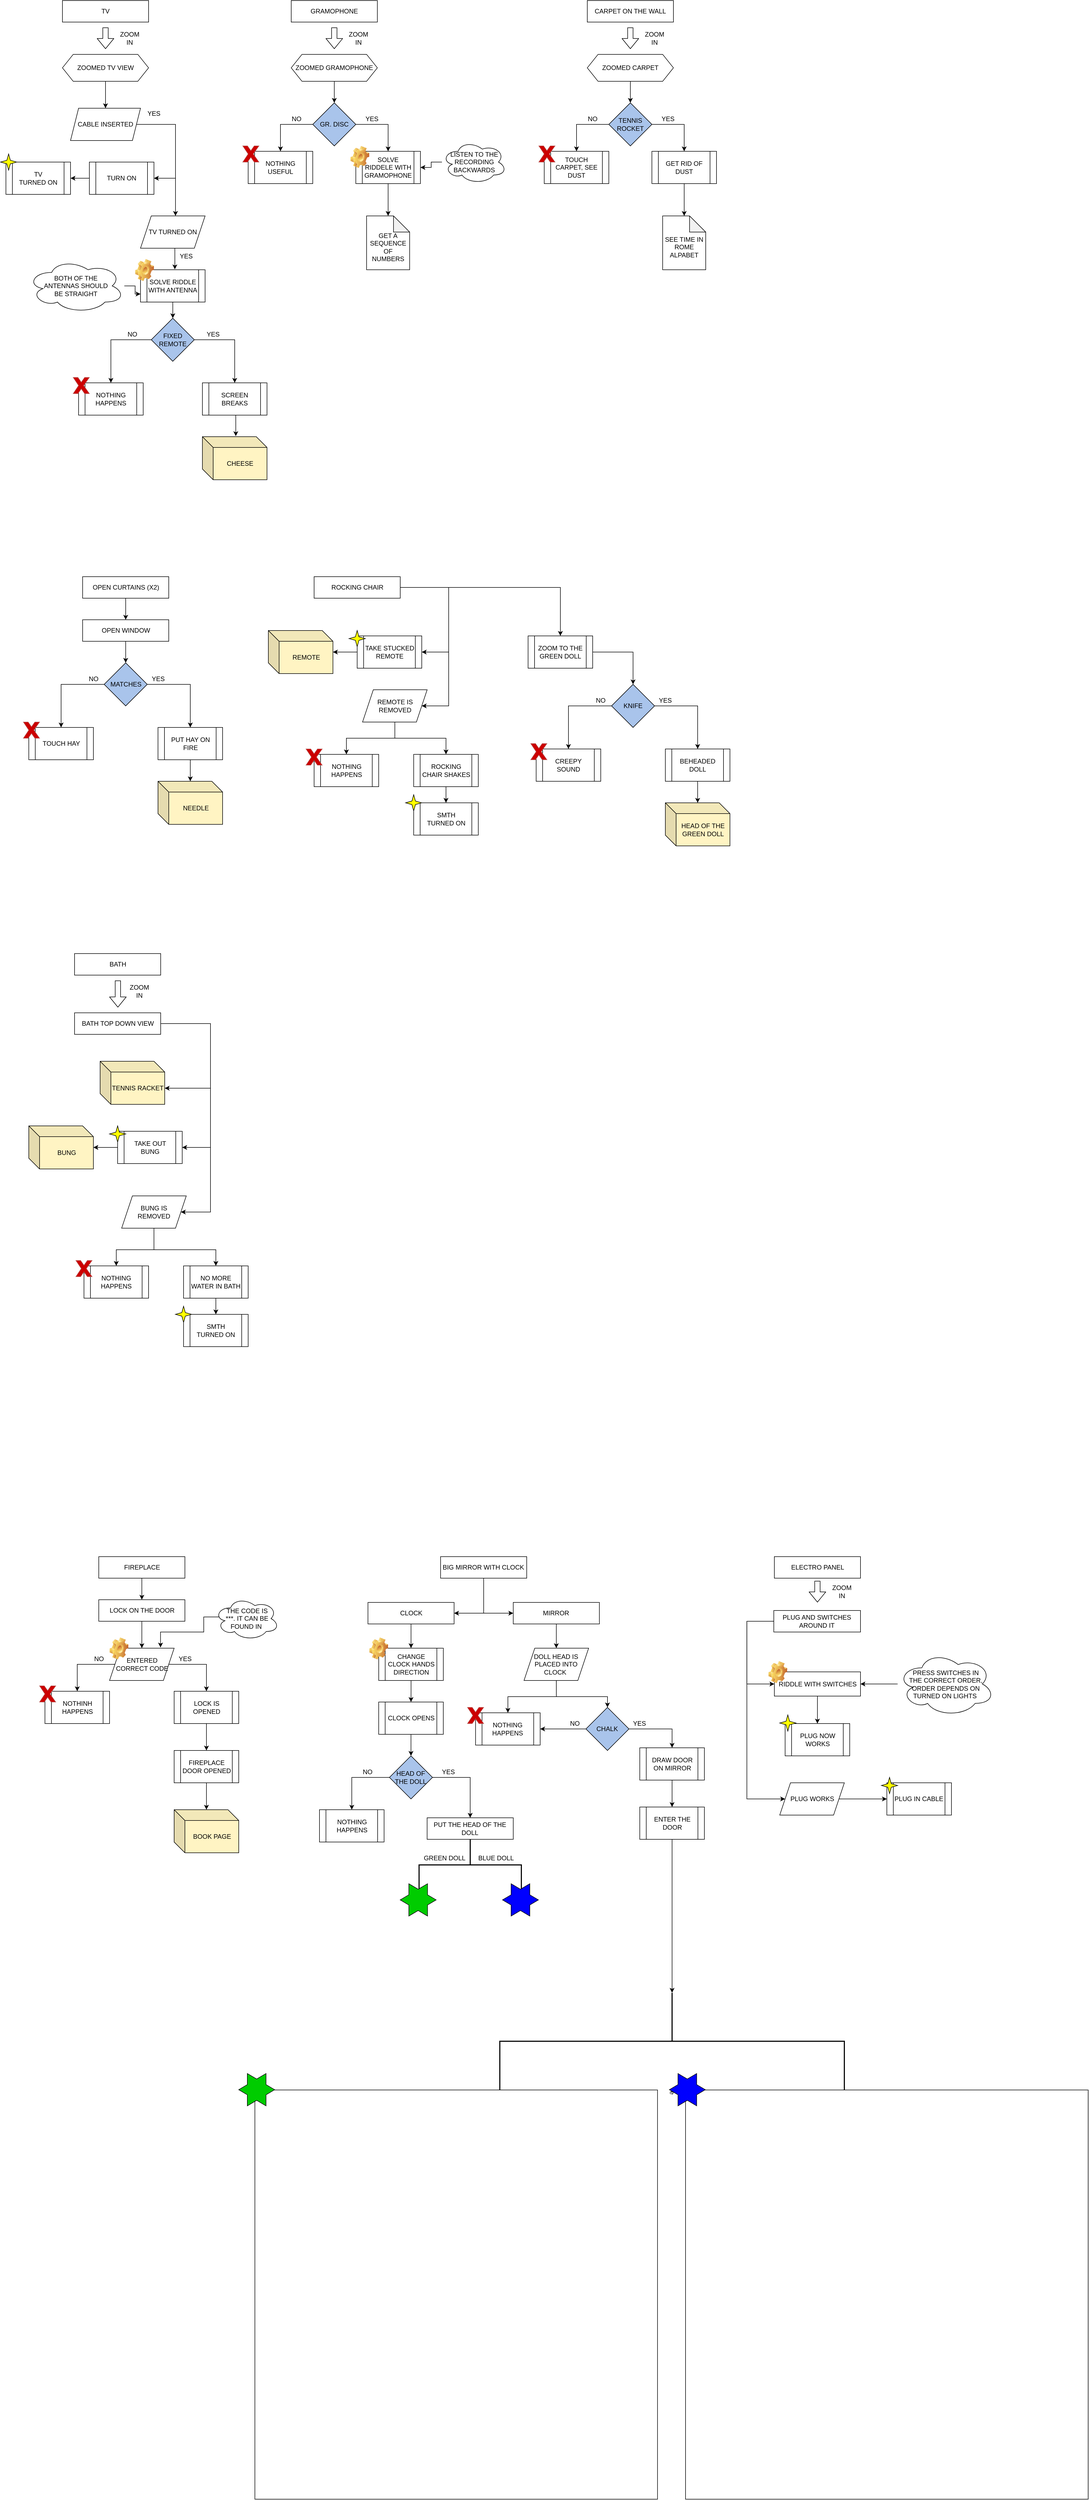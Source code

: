 <mxfile version="13.8.1" type="github">
  <diagram id="aYMY1mHZ9k2ShKbmNArZ" name="Page-1">
    <mxGraphModel dx="981" dy="486" grid="1" gridSize="10" guides="1" tooltips="1" connect="1" arrows="1" fold="1" page="1" pageScale="1" pageWidth="3000" pageHeight="5000" math="0" shadow="0">
      <root>
        <mxCell id="0" />
        <mxCell id="1" parent="0" />
        <mxCell id="fKyOHGvQqj9ZQ_Wkrvua-2" style="edgeStyle=orthogonalEdgeStyle;rounded=0;orthogonalLoop=1;jettySize=auto;html=1;" parent="1" source="fKyOHGvQqj9ZQ_Wkrvua-1" target="fKyOHGvQqj9ZQ_Wkrvua-3" edge="1">
          <mxGeometry relative="1" as="geometry">
            <mxPoint x="312.5" y="1270" as="targetPoint" />
          </mxGeometry>
        </mxCell>
        <mxCell id="fKyOHGvQqj9ZQ_Wkrvua-1" value="OPEN CURTAINS (X2)" style="rounded=0;whiteSpace=wrap;html=1;" parent="1" vertex="1">
          <mxGeometry x="192.5" y="1150" width="160" height="40" as="geometry" />
        </mxCell>
        <mxCell id="fKyOHGvQqj9ZQ_Wkrvua-5" style="edgeStyle=orthogonalEdgeStyle;rounded=0;orthogonalLoop=1;jettySize=auto;html=1;" parent="1" source="fKyOHGvQqj9ZQ_Wkrvua-3" target="fKyOHGvQqj9ZQ_Wkrvua-7" edge="1">
          <mxGeometry relative="1" as="geometry">
            <mxPoint x="312.5" y="1390" as="targetPoint" />
          </mxGeometry>
        </mxCell>
        <mxCell id="fKyOHGvQqj9ZQ_Wkrvua-3" value="OPEN WINDOW" style="rounded=0;whiteSpace=wrap;html=1;" parent="1" vertex="1">
          <mxGeometry x="192.5" y="1230" width="160" height="40" as="geometry" />
        </mxCell>
        <mxCell id="fKyOHGvQqj9ZQ_Wkrvua-8" style="edgeStyle=orthogonalEdgeStyle;rounded=0;orthogonalLoop=1;jettySize=auto;html=1;" parent="1" source="fKyOHGvQqj9ZQ_Wkrvua-7" edge="1">
          <mxGeometry relative="1" as="geometry">
            <mxPoint x="392.5" y="1430" as="targetPoint" />
            <Array as="points">
              <mxPoint x="392.5" y="1350" />
            </Array>
          </mxGeometry>
        </mxCell>
        <mxCell id="fKyOHGvQqj9ZQ_Wkrvua-11" style="edgeStyle=orthogonalEdgeStyle;rounded=0;orthogonalLoop=1;jettySize=auto;html=1;exitX=0;exitY=0.5;exitDx=0;exitDy=0;entryX=0.5;entryY=0;entryDx=0;entryDy=0;" parent="1" source="fKyOHGvQqj9ZQ_Wkrvua-7" target="V-sbIk7G-f1cfFd6dR_4-8" edge="1">
          <mxGeometry relative="1" as="geometry">
            <mxPoint x="149.54" y="1426.88" as="targetPoint" />
            <Array as="points">
              <mxPoint x="152.5" y="1350" />
            </Array>
          </mxGeometry>
        </mxCell>
        <mxCell id="fKyOHGvQqj9ZQ_Wkrvua-7" value="MATCHES" style="rhombus;whiteSpace=wrap;html=1;fillColor=#A9C4EB;" parent="1" vertex="1">
          <mxGeometry x="232.5" y="1310" width="80" height="80" as="geometry" />
        </mxCell>
        <mxCell id="fKyOHGvQqj9ZQ_Wkrvua-14" style="edgeStyle=orthogonalEdgeStyle;rounded=0;orthogonalLoop=1;jettySize=auto;html=1;" parent="1" source="fKyOHGvQqj9ZQ_Wkrvua-9" edge="1">
          <mxGeometry relative="1" as="geometry">
            <mxPoint x="392.5" y="1530" as="targetPoint" />
            <Array as="points">
              <mxPoint x="392.5" y="1520" />
              <mxPoint x="392.5" y="1520" />
            </Array>
          </mxGeometry>
        </mxCell>
        <mxCell id="fKyOHGvQqj9ZQ_Wkrvua-9" value="PUT HAY ON FIRE" style="shape=process;whiteSpace=wrap;html=1;backgroundOutline=1;" parent="1" vertex="1">
          <mxGeometry x="332.5" y="1430" width="120" height="60" as="geometry" />
        </mxCell>
        <mxCell id="fKyOHGvQqj9ZQ_Wkrvua-10" value="YES" style="text;html=1;strokeColor=none;fillColor=none;align=center;verticalAlign=middle;whiteSpace=wrap;rounded=0;" parent="1" vertex="1">
          <mxGeometry x="312.5" y="1330" width="40" height="20" as="geometry" />
        </mxCell>
        <mxCell id="fKyOHGvQqj9ZQ_Wkrvua-12" value="NO" style="text;html=1;strokeColor=none;fillColor=none;align=center;verticalAlign=middle;whiteSpace=wrap;rounded=0;" parent="1" vertex="1">
          <mxGeometry x="192.5" y="1330" width="40" height="20" as="geometry" />
        </mxCell>
        <mxCell id="fKyOHGvQqj9ZQ_Wkrvua-15" value="NEEDLE" style="shape=cube;whiteSpace=wrap;html=1;boundedLbl=1;backgroundOutline=1;darkOpacity=0.05;darkOpacity2=0.1;fillColor=#FFF4C3;" parent="1" vertex="1">
          <mxGeometry x="332.5" y="1530" width="120" height="80" as="geometry" />
        </mxCell>
        <mxCell id="fKyOHGvQqj9ZQ_Wkrvua-16" value="TV" style="rounded=0;whiteSpace=wrap;html=1;" parent="1" vertex="1">
          <mxGeometry x="155" y="80" width="160" height="40" as="geometry" />
        </mxCell>
        <mxCell id="V-sbIk7G-f1cfFd6dR_4-1" value="" style="shape=flexArrow;endArrow=classic;html=1;" parent="1" edge="1">
          <mxGeometry width="50" height="50" relative="1" as="geometry">
            <mxPoint x="235" y="130" as="sourcePoint" />
            <mxPoint x="235" y="170" as="targetPoint" />
          </mxGeometry>
        </mxCell>
        <mxCell id="V-sbIk7G-f1cfFd6dR_4-2" value="ZOOM IN" style="text;html=1;strokeColor=none;fillColor=none;align=center;verticalAlign=middle;whiteSpace=wrap;rounded=0;" parent="1" vertex="1">
          <mxGeometry x="260" y="140" width="40" height="20" as="geometry" />
        </mxCell>
        <mxCell id="V-sbIk7G-f1cfFd6dR_4-5" style="edgeStyle=orthogonalEdgeStyle;rounded=0;orthogonalLoop=1;jettySize=auto;html=1;exitX=0.5;exitY=1;exitDx=0;exitDy=0;" parent="1" edge="1">
          <mxGeometry relative="1" as="geometry">
            <mxPoint x="235" y="220" as="sourcePoint" />
            <mxPoint x="235" y="220" as="targetPoint" />
          </mxGeometry>
        </mxCell>
        <mxCell id="V-sbIk7G-f1cfFd6dR_4-9" style="edgeStyle=orthogonalEdgeStyle;rounded=0;orthogonalLoop=1;jettySize=auto;html=1;exitX=0.5;exitY=1;exitDx=0;exitDy=0;entryX=0.5;entryY=0;entryDx=0;entryDy=0;" parent="1" source="V-sbIk7G-f1cfFd6dR_4-6" target="V-sbIk7G-f1cfFd6dR_4-11" edge="1">
          <mxGeometry relative="1" as="geometry">
            <mxPoint x="235" y="390" as="targetPoint" />
            <Array as="points" />
          </mxGeometry>
        </mxCell>
        <mxCell id="V-sbIk7G-f1cfFd6dR_4-6" value="ZOOMED TV VIEW" style="shape=hexagon;perimeter=hexagonPerimeter2;whiteSpace=wrap;html=1;fixedSize=1;" parent="1" vertex="1">
          <mxGeometry x="155" y="180" width="160" height="50" as="geometry" />
        </mxCell>
        <mxCell id="V-sbIk7G-f1cfFd6dR_4-8" value="&lt;span&gt;TOUCH HAY&lt;/span&gt;" style="shape=process;whiteSpace=wrap;html=1;backgroundOutline=1;" parent="1" vertex="1">
          <mxGeometry x="92.5" y="1430" width="120" height="60" as="geometry" />
        </mxCell>
        <mxCell id="V-sbIk7G-f1cfFd6dR_4-14" style="edgeStyle=orthogonalEdgeStyle;rounded=0;orthogonalLoop=1;jettySize=auto;html=1;exitX=1;exitY=0.5;exitDx=0;exitDy=0;entryX=1;entryY=0.5;entryDx=0;entryDy=0;" parent="1" source="V-sbIk7G-f1cfFd6dR_4-11" target="V-sbIk7G-f1cfFd6dR_4-15" edge="1">
          <mxGeometry relative="1" as="geometry">
            <mxPoint x="365" y="380.0" as="targetPoint" />
            <Array as="points">
              <mxPoint x="365" y="310" />
              <mxPoint x="365" y="410" />
            </Array>
          </mxGeometry>
        </mxCell>
        <mxCell id="V-sbIk7G-f1cfFd6dR_4-19" style="edgeStyle=orthogonalEdgeStyle;rounded=0;orthogonalLoop=1;jettySize=auto;html=1;" parent="1" source="V-sbIk7G-f1cfFd6dR_4-11" edge="1">
          <mxGeometry relative="1" as="geometry">
            <mxPoint x="365" y="480" as="targetPoint" />
            <Array as="points">
              <mxPoint x="365" y="310" />
            </Array>
          </mxGeometry>
        </mxCell>
        <mxCell id="V-sbIk7G-f1cfFd6dR_4-11" value="CABLE INSERTED" style="shape=parallelogram;perimeter=parallelogramPerimeter;whiteSpace=wrap;html=1;fixedSize=1;size=15;" parent="1" vertex="1">
          <mxGeometry x="170" y="280" width="130" height="60" as="geometry" />
        </mxCell>
        <mxCell id="V-sbIk7G-f1cfFd6dR_4-16" style="edgeStyle=orthogonalEdgeStyle;rounded=0;orthogonalLoop=1;jettySize=auto;html=1;entryX=1;entryY=0.5;entryDx=0;entryDy=0;" parent="1" source="V-sbIk7G-f1cfFd6dR_4-15" edge="1" target="_YruUomcuVvGeMSo5EBF-178">
          <mxGeometry relative="1" as="geometry">
            <mxPoint x="165" y="410" as="targetPoint" />
          </mxGeometry>
        </mxCell>
        <mxCell id="V-sbIk7G-f1cfFd6dR_4-15" value="TURN ON" style="shape=process;whiteSpace=wrap;html=1;backgroundOutline=1;" parent="1" vertex="1">
          <mxGeometry x="205" y="380" width="120" height="60" as="geometry" />
        </mxCell>
        <mxCell id="V-sbIk7G-f1cfFd6dR_4-25" style="edgeStyle=orthogonalEdgeStyle;rounded=0;orthogonalLoop=1;jettySize=auto;html=1;exitX=0.5;exitY=1;exitDx=0;exitDy=0;entryX=0.532;entryY=-0.012;entryDx=0;entryDy=0;entryPerimeter=0;" parent="1" source="V-sbIk7G-f1cfFd6dR_4-18" target="V-sbIk7G-f1cfFd6dR_4-22" edge="1">
          <mxGeometry relative="1" as="geometry" />
        </mxCell>
        <mxCell id="V-sbIk7G-f1cfFd6dR_4-18" value="TV TURNED ON" style="shape=parallelogram;perimeter=parallelogramPerimeter;whiteSpace=wrap;html=1;fixedSize=1;" parent="1" vertex="1">
          <mxGeometry x="300" y="480" width="120" height="60" as="geometry" />
        </mxCell>
        <mxCell id="V-sbIk7G-f1cfFd6dR_4-20" value="YES" style="text;html=1;strokeColor=none;fillColor=none;align=center;verticalAlign=middle;whiteSpace=wrap;rounded=0;" parent="1" vertex="1">
          <mxGeometry x="305" y="280" width="40" height="20" as="geometry" />
        </mxCell>
        <mxCell id="V-sbIk7G-f1cfFd6dR_4-35" style="edgeStyle=orthogonalEdgeStyle;rounded=0;orthogonalLoop=1;jettySize=auto;html=1;exitX=0.5;exitY=1;exitDx=0;exitDy=0;" parent="1" source="V-sbIk7G-f1cfFd6dR_4-22" target="V-sbIk7G-f1cfFd6dR_4-34" edge="1">
          <mxGeometry relative="1" as="geometry" />
        </mxCell>
        <mxCell id="V-sbIk7G-f1cfFd6dR_4-22" value="SOLVE RIDDLE WITH ANTENNA" style="shape=process;whiteSpace=wrap;html=1;backgroundOutline=1;" parent="1" vertex="1">
          <mxGeometry x="300" y="580" width="120" height="60" as="geometry" />
        </mxCell>
        <mxCell id="V-sbIk7G-f1cfFd6dR_4-26" value="YES" style="text;html=1;strokeColor=none;fillColor=none;align=center;verticalAlign=middle;whiteSpace=wrap;rounded=0;" parent="1" vertex="1">
          <mxGeometry x="365" y="545" width="40" height="20" as="geometry" />
        </mxCell>
        <mxCell id="V-sbIk7G-f1cfFd6dR_4-31" style="edgeStyle=orthogonalEdgeStyle;rounded=0;orthogonalLoop=1;jettySize=auto;html=1;entryX=0;entryY=0.75;entryDx=0;entryDy=0;" parent="1" source="V-sbIk7G-f1cfFd6dR_4-28" target="V-sbIk7G-f1cfFd6dR_4-22" edge="1">
          <mxGeometry relative="1" as="geometry" />
        </mxCell>
        <mxCell id="V-sbIk7G-f1cfFd6dR_4-28" value="BOTH OF THE &lt;br&gt;ANTENNAS&amp;nbsp;SHOULD &lt;br&gt;BE STRAIGHT" style="ellipse;shape=cloud;whiteSpace=wrap;html=1;" parent="1" vertex="1">
          <mxGeometry x="90" y="560" width="180" height="100" as="geometry" />
        </mxCell>
        <mxCell id="V-sbIk7G-f1cfFd6dR_4-33" value="CHEESE" style="shape=cube;whiteSpace=wrap;html=1;boundedLbl=1;backgroundOutline=1;darkOpacity=0.05;darkOpacity2=0.1;labelBackgroundColor=none;fillColor=#FFF4C3;" parent="1" vertex="1">
          <mxGeometry x="415" y="890" width="120" height="80" as="geometry" />
        </mxCell>
        <mxCell id="V-sbIk7G-f1cfFd6dR_4-39" style="edgeStyle=orthogonalEdgeStyle;rounded=0;orthogonalLoop=1;jettySize=auto;html=1;exitX=1;exitY=0.5;exitDx=0;exitDy=0;entryX=0.5;entryY=0;entryDx=0;entryDy=0;" parent="1" source="V-sbIk7G-f1cfFd6dR_4-34" target="V-sbIk7G-f1cfFd6dR_4-38" edge="1">
          <mxGeometry relative="1" as="geometry" />
        </mxCell>
        <mxCell id="V-sbIk7G-f1cfFd6dR_4-41" style="edgeStyle=orthogonalEdgeStyle;rounded=0;orthogonalLoop=1;jettySize=auto;html=1;" parent="1" source="V-sbIk7G-f1cfFd6dR_4-34" target="V-sbIk7G-f1cfFd6dR_4-37" edge="1">
          <mxGeometry relative="1" as="geometry" />
        </mxCell>
        <mxCell id="V-sbIk7G-f1cfFd6dR_4-34" value="FIXED REMOTE" style="rhombus;whiteSpace=wrap;html=1;fillColor=#A9C4EB;" parent="1" vertex="1">
          <mxGeometry x="320" y="670" width="80" height="80" as="geometry" />
        </mxCell>
        <mxCell id="V-sbIk7G-f1cfFd6dR_4-37" value="NOTHING HAPPENS" style="shape=process;whiteSpace=wrap;html=1;backgroundOutline=1;" parent="1" vertex="1">
          <mxGeometry x="185" y="790" width="120" height="60" as="geometry" />
        </mxCell>
        <mxCell id="V-sbIk7G-f1cfFd6dR_4-40" style="edgeStyle=orthogonalEdgeStyle;rounded=0;orthogonalLoop=1;jettySize=auto;html=1;exitX=0.5;exitY=1;exitDx=0;exitDy=0;entryX=0.517;entryY=-0.012;entryDx=0;entryDy=0;entryPerimeter=0;" parent="1" source="V-sbIk7G-f1cfFd6dR_4-38" target="V-sbIk7G-f1cfFd6dR_4-33" edge="1">
          <mxGeometry relative="1" as="geometry" />
        </mxCell>
        <mxCell id="V-sbIk7G-f1cfFd6dR_4-38" value="SCREEN BREAKS" style="shape=process;whiteSpace=wrap;html=1;backgroundOutline=1;" parent="1" vertex="1">
          <mxGeometry x="415" y="790" width="120" height="60" as="geometry" />
        </mxCell>
        <mxCell id="V-sbIk7G-f1cfFd6dR_4-42" value="NO" style="text;html=1;strokeColor=none;fillColor=none;align=center;verticalAlign=middle;whiteSpace=wrap;rounded=0;" parent="1" vertex="1">
          <mxGeometry x="265" y="690" width="40" height="20" as="geometry" />
        </mxCell>
        <mxCell id="V-sbIk7G-f1cfFd6dR_4-43" value="YES" style="text;html=1;strokeColor=none;fillColor=none;align=center;verticalAlign=middle;whiteSpace=wrap;rounded=0;" parent="1" vertex="1">
          <mxGeometry x="415" y="690" width="40" height="20" as="geometry" />
        </mxCell>
        <mxCell id="V-sbIk7G-f1cfFd6dR_4-44" value="&lt;div style=&quot;text-align: left&quot;&gt;&lt;span&gt;GRAMOPHONE&lt;/span&gt;&lt;/div&gt;" style="rounded=0;whiteSpace=wrap;html=1;" parent="1" vertex="1">
          <mxGeometry x="580" y="80" width="160" height="40" as="geometry" />
        </mxCell>
        <mxCell id="V-sbIk7G-f1cfFd6dR_4-47" value="" style="shape=flexArrow;endArrow=classic;html=1;" parent="1" edge="1">
          <mxGeometry width="50" height="50" relative="1" as="geometry">
            <mxPoint x="660" y="130" as="sourcePoint" />
            <mxPoint x="660" y="170" as="targetPoint" />
          </mxGeometry>
        </mxCell>
        <mxCell id="V-sbIk7G-f1cfFd6dR_4-48" value="ZOOM IN" style="text;html=1;strokeColor=none;fillColor=none;align=center;verticalAlign=middle;whiteSpace=wrap;rounded=0;" parent="1" vertex="1">
          <mxGeometry x="685" y="140" width="40" height="20" as="geometry" />
        </mxCell>
        <mxCell id="V-sbIk7G-f1cfFd6dR_4-49" style="edgeStyle=orthogonalEdgeStyle;rounded=0;orthogonalLoop=1;jettySize=auto;html=1;exitX=0.5;exitY=1;exitDx=0;exitDy=0;" parent="1" edge="1">
          <mxGeometry relative="1" as="geometry">
            <mxPoint x="660" y="220" as="sourcePoint" />
            <mxPoint x="660" y="220" as="targetPoint" />
          </mxGeometry>
        </mxCell>
        <mxCell id="V-sbIk7G-f1cfFd6dR_4-51" style="edgeStyle=orthogonalEdgeStyle;rounded=0;orthogonalLoop=1;jettySize=auto;html=1;exitX=0.5;exitY=1;exitDx=0;exitDy=0;" parent="1" source="V-sbIk7G-f1cfFd6dR_4-50" target="V-sbIk7G-f1cfFd6dR_4-52" edge="1">
          <mxGeometry relative="1" as="geometry">
            <mxPoint x="660" y="280" as="targetPoint" />
          </mxGeometry>
        </mxCell>
        <mxCell id="V-sbIk7G-f1cfFd6dR_4-50" value="ZOOMED GRAMOPHONE" style="shape=hexagon;perimeter=hexagonPerimeter2;whiteSpace=wrap;html=1;fixedSize=1;" parent="1" vertex="1">
          <mxGeometry x="580" y="180" width="160" height="50" as="geometry" />
        </mxCell>
        <mxCell id="V-sbIk7G-f1cfFd6dR_4-53" style="edgeStyle=orthogonalEdgeStyle;rounded=0;orthogonalLoop=1;jettySize=auto;html=1;exitX=1;exitY=0.5;exitDx=0;exitDy=0;" parent="1" source="V-sbIk7G-f1cfFd6dR_4-52" target="V-sbIk7G-f1cfFd6dR_4-54" edge="1">
          <mxGeometry relative="1" as="geometry">
            <mxPoint x="760" y="390" as="targetPoint" />
          </mxGeometry>
        </mxCell>
        <mxCell id="V-sbIk7G-f1cfFd6dR_4-57" style="edgeStyle=orthogonalEdgeStyle;rounded=0;orthogonalLoop=1;jettySize=auto;html=1;exitX=0;exitY=0.5;exitDx=0;exitDy=0;" parent="1" source="V-sbIk7G-f1cfFd6dR_4-52" target="V-sbIk7G-f1cfFd6dR_4-58" edge="1">
          <mxGeometry relative="1" as="geometry">
            <mxPoint x="560" y="360" as="targetPoint" />
          </mxGeometry>
        </mxCell>
        <mxCell id="V-sbIk7G-f1cfFd6dR_4-52" value="GR. DISC" style="rhombus;whiteSpace=wrap;html=1;fillColor=#A9C4EB;" parent="1" vertex="1">
          <mxGeometry x="620" y="270" width="80" height="80" as="geometry" />
        </mxCell>
        <mxCell id="V-sbIk7G-f1cfFd6dR_4-60" style="edgeStyle=orthogonalEdgeStyle;rounded=0;orthogonalLoop=1;jettySize=auto;html=1;exitX=0.5;exitY=1;exitDx=0;exitDy=0;entryX=0.5;entryY=0;entryDx=0;entryDy=0;entryPerimeter=0;" parent="1" source="V-sbIk7G-f1cfFd6dR_4-54" target="V-sbIk7G-f1cfFd6dR_4-59" edge="1">
          <mxGeometry relative="1" as="geometry" />
        </mxCell>
        <mxCell id="V-sbIk7G-f1cfFd6dR_4-54" value="SOLVE RIDDELE WITH GRAMOPHONE" style="shape=process;whiteSpace=wrap;html=1;backgroundOutline=1;" parent="1" vertex="1">
          <mxGeometry x="700" y="360" width="120" height="60" as="geometry" />
        </mxCell>
        <mxCell id="V-sbIk7G-f1cfFd6dR_4-56" style="edgeStyle=orthogonalEdgeStyle;rounded=0;orthogonalLoop=1;jettySize=auto;html=1;entryX=1;entryY=0.5;entryDx=0;entryDy=0;" parent="1" source="V-sbIk7G-f1cfFd6dR_4-55" target="V-sbIk7G-f1cfFd6dR_4-54" edge="1">
          <mxGeometry relative="1" as="geometry" />
        </mxCell>
        <mxCell id="V-sbIk7G-f1cfFd6dR_4-55" value="LISTEN TO THE RECORDING&lt;br&gt;BACKWARDS" style="ellipse;shape=cloud;whiteSpace=wrap;html=1;" parent="1" vertex="1">
          <mxGeometry x="860" y="340" width="120" height="80" as="geometry" />
        </mxCell>
        <mxCell id="V-sbIk7G-f1cfFd6dR_4-58" value="NOTHING USEFUL" style="shape=process;whiteSpace=wrap;html=1;backgroundOutline=1;" parent="1" vertex="1">
          <mxGeometry x="500" y="360" width="120" height="60" as="geometry" />
        </mxCell>
        <mxCell id="V-sbIk7G-f1cfFd6dR_4-59" value="GET A SEQUENCE OF NUMBERS" style="shape=note;whiteSpace=wrap;html=1;backgroundOutline=1;darkOpacity=0.05;spacingTop=16;" parent="1" vertex="1">
          <mxGeometry x="720" y="480" width="80" height="100" as="geometry" />
        </mxCell>
        <mxCell id="V-sbIk7G-f1cfFd6dR_4-61" value="" style="shape=image;html=1;verticalLabelPosition=bottom;verticalAlign=top;imageAspect=1;aspect=fixed;image=img/clipart/Gear_128x128.png" parent="1" vertex="1">
          <mxGeometry x="690.05" y="350" width="34.95" height="41" as="geometry" />
        </mxCell>
        <mxCell id="V-sbIk7G-f1cfFd6dR_4-62" value="" style="shape=image;html=1;verticalLabelPosition=bottom;verticalAlign=top;imageAspect=1;aspect=fixed;image=img/clipart/Gear_128x128.png" parent="1" vertex="1">
          <mxGeometry x="290.05" y="560" width="34.95" height="41" as="geometry" />
        </mxCell>
        <mxCell id="V-sbIk7G-f1cfFd6dR_4-64" value="" style="verticalLabelPosition=bottom;verticalAlign=top;html=1;shape=mxgraph.basic.x;labelBorderColor=none;labelBackgroundColor=none;strokeColor=#b85450;fillColor=#CC0000;" parent="1" vertex="1">
          <mxGeometry x="82.5" y="1420" width="30" height="30" as="geometry" />
        </mxCell>
        <mxCell id="V-sbIk7G-f1cfFd6dR_4-69" value="" style="verticalLabelPosition=bottom;verticalAlign=top;html=1;shape=mxgraph.basic.x;labelBorderColor=none;labelBackgroundColor=none;strokeColor=#b85450;fillColor=#CC0000;" parent="1" vertex="1">
          <mxGeometry x="175" y="780" width="30" height="30" as="geometry" />
        </mxCell>
        <mxCell id="V-sbIk7G-f1cfFd6dR_4-70" value="" style="verticalLabelPosition=bottom;verticalAlign=top;html=1;shape=mxgraph.basic.x;labelBorderColor=none;labelBackgroundColor=none;strokeColor=#b85450;fillColor=#CC0000;" parent="1" vertex="1">
          <mxGeometry x="490" y="350" width="30" height="30" as="geometry" />
        </mxCell>
        <mxCell id="V-sbIk7G-f1cfFd6dR_4-72" value="NO" style="text;html=1;strokeColor=none;fillColor=none;align=center;verticalAlign=middle;whiteSpace=wrap;rounded=0;labelBackgroundColor=none;" parent="1" vertex="1">
          <mxGeometry x="570" y="290" width="40" height="20" as="geometry" />
        </mxCell>
        <mxCell id="V-sbIk7G-f1cfFd6dR_4-74" value="YES" style="text;html=1;strokeColor=none;fillColor=none;align=center;verticalAlign=middle;whiteSpace=wrap;rounded=0;labelBackgroundColor=none;" parent="1" vertex="1">
          <mxGeometry x="710" y="290" width="40" height="20" as="geometry" />
        </mxCell>
        <mxCell id="V-sbIk7G-f1cfFd6dR_4-75" value="CARPET ON THE WALL" style="rounded=0;whiteSpace=wrap;html=1;labelBackgroundColor=none;fillColor=none;" parent="1" vertex="1">
          <mxGeometry x="1130" y="80" width="160" height="40" as="geometry" />
        </mxCell>
        <mxCell id="V-sbIk7G-f1cfFd6dR_4-76" value="" style="shape=flexArrow;endArrow=classic;html=1;" parent="1" edge="1">
          <mxGeometry width="50" height="50" relative="1" as="geometry">
            <mxPoint x="1210" y="130" as="sourcePoint" />
            <mxPoint x="1210" y="170" as="targetPoint" />
          </mxGeometry>
        </mxCell>
        <mxCell id="V-sbIk7G-f1cfFd6dR_4-77" value="ZOOM IN" style="text;html=1;strokeColor=none;fillColor=none;align=center;verticalAlign=middle;whiteSpace=wrap;rounded=0;" parent="1" vertex="1">
          <mxGeometry x="1235" y="140" width="40" height="20" as="geometry" />
        </mxCell>
        <mxCell id="V-sbIk7G-f1cfFd6dR_4-78" style="edgeStyle=orthogonalEdgeStyle;rounded=0;orthogonalLoop=1;jettySize=auto;html=1;exitX=0.5;exitY=1;exitDx=0;exitDy=0;" parent="1" edge="1">
          <mxGeometry relative="1" as="geometry">
            <mxPoint x="1210" y="220" as="sourcePoint" />
            <mxPoint x="1210" y="220" as="targetPoint" />
          </mxGeometry>
        </mxCell>
        <mxCell id="V-sbIk7G-f1cfFd6dR_4-92" style="edgeStyle=orthogonalEdgeStyle;rounded=0;orthogonalLoop=1;jettySize=auto;html=1;exitX=0.5;exitY=1;exitDx=0;exitDy=0;entryX=0.5;entryY=0;entryDx=0;entryDy=0;" parent="1" source="V-sbIk7G-f1cfFd6dR_4-79" target="V-sbIk7G-f1cfFd6dR_4-83" edge="1">
          <mxGeometry relative="1" as="geometry" />
        </mxCell>
        <mxCell id="V-sbIk7G-f1cfFd6dR_4-79" value="ZOOMED CARPET" style="shape=hexagon;perimeter=hexagonPerimeter2;whiteSpace=wrap;html=1;fixedSize=1;" parent="1" vertex="1">
          <mxGeometry x="1130" y="180" width="160" height="50" as="geometry" />
        </mxCell>
        <mxCell id="V-sbIk7G-f1cfFd6dR_4-81" style="edgeStyle=orthogonalEdgeStyle;rounded=0;orthogonalLoop=1;jettySize=auto;html=1;exitX=1;exitY=0.5;exitDx=0;exitDy=0;" parent="1" source="V-sbIk7G-f1cfFd6dR_4-83" target="V-sbIk7G-f1cfFd6dR_4-85" edge="1">
          <mxGeometry relative="1" as="geometry">
            <mxPoint x="1310" y="390" as="targetPoint" />
          </mxGeometry>
        </mxCell>
        <mxCell id="V-sbIk7G-f1cfFd6dR_4-82" style="edgeStyle=orthogonalEdgeStyle;rounded=0;orthogonalLoop=1;jettySize=auto;html=1;exitX=0;exitY=0.5;exitDx=0;exitDy=0;" parent="1" source="V-sbIk7G-f1cfFd6dR_4-83" target="V-sbIk7G-f1cfFd6dR_4-86" edge="1">
          <mxGeometry relative="1" as="geometry">
            <mxPoint x="1110" y="360" as="targetPoint" />
          </mxGeometry>
        </mxCell>
        <mxCell id="V-sbIk7G-f1cfFd6dR_4-83" value="TENNIS&lt;br&gt;ROCKET" style="rhombus;whiteSpace=wrap;html=1;fillColor=#A9C4EB;" parent="1" vertex="1">
          <mxGeometry x="1170" y="270" width="80" height="80" as="geometry" />
        </mxCell>
        <mxCell id="V-sbIk7G-f1cfFd6dR_4-84" style="edgeStyle=orthogonalEdgeStyle;rounded=0;orthogonalLoop=1;jettySize=auto;html=1;exitX=0.5;exitY=1;exitDx=0;exitDy=0;entryX=0.5;entryY=0;entryDx=0;entryDy=0;entryPerimeter=0;" parent="1" source="V-sbIk7G-f1cfFd6dR_4-85" target="V-sbIk7G-f1cfFd6dR_4-87" edge="1">
          <mxGeometry relative="1" as="geometry" />
        </mxCell>
        <mxCell id="V-sbIk7G-f1cfFd6dR_4-85" value="GET RID OF DUST" style="shape=process;whiteSpace=wrap;html=1;backgroundOutline=1;" parent="1" vertex="1">
          <mxGeometry x="1250" y="360" width="120" height="60" as="geometry" />
        </mxCell>
        <mxCell id="V-sbIk7G-f1cfFd6dR_4-86" value="TOUCH CARPET, SEE DUST" style="shape=process;whiteSpace=wrap;html=1;backgroundOutline=1;" parent="1" vertex="1">
          <mxGeometry x="1050" y="360" width="120" height="60" as="geometry" />
        </mxCell>
        <mxCell id="V-sbIk7G-f1cfFd6dR_4-87" value="SEE TIME IN ROME ALPABET" style="shape=note;whiteSpace=wrap;html=1;backgroundOutline=1;darkOpacity=0.05;spacingTop=16;" parent="1" vertex="1">
          <mxGeometry x="1270" y="480" width="80" height="100" as="geometry" />
        </mxCell>
        <mxCell id="V-sbIk7G-f1cfFd6dR_4-89" value="" style="verticalLabelPosition=bottom;verticalAlign=top;html=1;shape=mxgraph.basic.x;labelBorderColor=none;labelBackgroundColor=none;strokeColor=#b85450;fillColor=#CC0000;" parent="1" vertex="1">
          <mxGeometry x="1040" y="350" width="30" height="30" as="geometry" />
        </mxCell>
        <mxCell id="V-sbIk7G-f1cfFd6dR_4-90" value="NO" style="text;html=1;strokeColor=none;fillColor=none;align=center;verticalAlign=middle;whiteSpace=wrap;rounded=0;labelBackgroundColor=none;" parent="1" vertex="1">
          <mxGeometry x="1120" y="290" width="40" height="20" as="geometry" />
        </mxCell>
        <mxCell id="V-sbIk7G-f1cfFd6dR_4-91" value="YES" style="text;html=1;strokeColor=none;fillColor=none;align=center;verticalAlign=middle;whiteSpace=wrap;rounded=0;labelBackgroundColor=none;" parent="1" vertex="1">
          <mxGeometry x="1260" y="290" width="40" height="20" as="geometry" />
        </mxCell>
        <mxCell id="lxquzMer-eeNs5WZ4jsa-15" style="edgeStyle=orthogonalEdgeStyle;rounded=0;orthogonalLoop=1;jettySize=auto;html=1;entryX=1;entryY=0.5;entryDx=0;entryDy=0;" parent="1" source="lxquzMer-eeNs5WZ4jsa-2" target="lxquzMer-eeNs5WZ4jsa-16" edge="1">
          <mxGeometry relative="1" as="geometry">
            <mxPoint x="809.5" y="1300" as="targetPoint" />
            <Array as="points">
              <mxPoint x="872.5" y="1170" />
              <mxPoint x="872.5" y="1290" />
            </Array>
          </mxGeometry>
        </mxCell>
        <mxCell id="lxquzMer-eeNs5WZ4jsa-17" style="edgeStyle=orthogonalEdgeStyle;rounded=0;orthogonalLoop=1;jettySize=auto;html=1;" parent="1" source="lxquzMer-eeNs5WZ4jsa-2" target="lxquzMer-eeNs5WZ4jsa-18" edge="1">
          <mxGeometry relative="1" as="geometry">
            <mxPoint x="872.5" y="1350" as="targetPoint" />
            <Array as="points">
              <mxPoint x="872.5" y="1170" />
              <mxPoint x="872.5" y="1390" />
            </Array>
          </mxGeometry>
        </mxCell>
        <mxCell id="_YruUomcuVvGeMSo5EBF-129" style="edgeStyle=orthogonalEdgeStyle;rounded=0;orthogonalLoop=1;jettySize=auto;html=1;" edge="1" parent="1" source="lxquzMer-eeNs5WZ4jsa-2" target="_YruUomcuVvGeMSo5EBF-130">
          <mxGeometry relative="1" as="geometry">
            <mxPoint x="1080" y="1280" as="targetPoint" />
          </mxGeometry>
        </mxCell>
        <mxCell id="lxquzMer-eeNs5WZ4jsa-2" value="ROCKING CHAIR" style="rounded=0;whiteSpace=wrap;html=1;" parent="1" vertex="1">
          <mxGeometry x="622.5" y="1150" width="160" height="40" as="geometry" />
        </mxCell>
        <mxCell id="lxquzMer-eeNs5WZ4jsa-20" style="edgeStyle=orthogonalEdgeStyle;rounded=0;orthogonalLoop=1;jettySize=auto;html=1;exitX=0;exitY=0.5;exitDx=0;exitDy=0;" parent="1" source="lxquzMer-eeNs5WZ4jsa-16" target="lxquzMer-eeNs5WZ4jsa-21" edge="1">
          <mxGeometry relative="1" as="geometry">
            <mxPoint x="652.5" y="1290.143" as="targetPoint" />
          </mxGeometry>
        </mxCell>
        <mxCell id="lxquzMer-eeNs5WZ4jsa-16" value="TAKE STUCKED REMOTE" style="shape=process;whiteSpace=wrap;html=1;backgroundOutline=1;" parent="1" vertex="1">
          <mxGeometry x="702.5" y="1260" width="120" height="60" as="geometry" />
        </mxCell>
        <mxCell id="lxquzMer-eeNs5WZ4jsa-22" style="edgeStyle=orthogonalEdgeStyle;rounded=0;orthogonalLoop=1;jettySize=auto;html=1;exitX=0.5;exitY=1;exitDx=0;exitDy=0;" parent="1" source="lxquzMer-eeNs5WZ4jsa-18" target="lxquzMer-eeNs5WZ4jsa-23" edge="1">
          <mxGeometry relative="1" as="geometry">
            <mxPoint x="692.5" y="1500" as="targetPoint" />
          </mxGeometry>
        </mxCell>
        <mxCell id="lxquzMer-eeNs5WZ4jsa-24" style="edgeStyle=orthogonalEdgeStyle;rounded=0;orthogonalLoop=1;jettySize=auto;html=1;" parent="1" source="lxquzMer-eeNs5WZ4jsa-18" target="lxquzMer-eeNs5WZ4jsa-26" edge="1">
          <mxGeometry relative="1" as="geometry">
            <mxPoint x="832.5" y="1480" as="targetPoint" />
          </mxGeometry>
        </mxCell>
        <mxCell id="lxquzMer-eeNs5WZ4jsa-18" value="REMOTE IS REMOVED" style="shape=parallelogram;perimeter=parallelogramPerimeter;whiteSpace=wrap;html=1;fixedSize=1;" parent="1" vertex="1">
          <mxGeometry x="712.5" y="1360" width="120" height="60" as="geometry" />
        </mxCell>
        <mxCell id="lxquzMer-eeNs5WZ4jsa-21" value="REMOTE" style="shape=cube;whiteSpace=wrap;html=1;boundedLbl=1;backgroundOutline=1;darkOpacity=0.05;darkOpacity2=0.1;fillColor=#FFF4C3;" parent="1" vertex="1">
          <mxGeometry x="537.5" y="1250.003" width="120" height="80" as="geometry" />
        </mxCell>
        <mxCell id="lxquzMer-eeNs5WZ4jsa-23" value="NOTHING HAPPENS" style="shape=process;whiteSpace=wrap;html=1;backgroundOutline=1;" parent="1" vertex="1">
          <mxGeometry x="622.5" y="1480" width="120" height="60" as="geometry" />
        </mxCell>
        <mxCell id="lxquzMer-eeNs5WZ4jsa-27" style="edgeStyle=orthogonalEdgeStyle;rounded=0;orthogonalLoop=1;jettySize=auto;html=1;" parent="1" source="lxquzMer-eeNs5WZ4jsa-26" target="lxquzMer-eeNs5WZ4jsa-28" edge="1">
          <mxGeometry relative="1" as="geometry">
            <mxPoint x="867.5" y="1600" as="targetPoint" />
          </mxGeometry>
        </mxCell>
        <mxCell id="lxquzMer-eeNs5WZ4jsa-26" value="ROCKING CHAIR SHAKES" style="shape=process;whiteSpace=wrap;html=1;backgroundOutline=1;" parent="1" vertex="1">
          <mxGeometry x="807.5" y="1480" width="120" height="60" as="geometry" />
        </mxCell>
        <mxCell id="lxquzMer-eeNs5WZ4jsa-28" value="SMTH&lt;br&gt;TURNED ON" style="shape=process;whiteSpace=wrap;html=1;backgroundOutline=1;" parent="1" vertex="1">
          <mxGeometry x="807.5" y="1570" width="120" height="60" as="geometry" />
        </mxCell>
        <mxCell id="lxquzMer-eeNs5WZ4jsa-30" value="" style="verticalLabelPosition=bottom;verticalAlign=top;html=1;shape=mxgraph.basic.x;labelBorderColor=none;labelBackgroundColor=none;strokeColor=#b85450;fillColor=#CC0000;" parent="1" vertex="1">
          <mxGeometry x="607.5" y="1470" width="30" height="30" as="geometry" />
        </mxCell>
        <mxCell id="lxquzMer-eeNs5WZ4jsa-31" value="" style="verticalLabelPosition=bottom;verticalAlign=top;html=1;shape=mxgraph.basic.4_point_star_2;dx=0.78;fillColor=#FFFF00;" parent="1" vertex="1">
          <mxGeometry x="792.5" y="1555" width="30" height="30" as="geometry" />
        </mxCell>
        <mxCell id="lxquzMer-eeNs5WZ4jsa-32" value="" style="verticalLabelPosition=bottom;verticalAlign=top;html=1;shape=mxgraph.basic.4_point_star_2;dx=0.78;fillColor=#FFFF00;" parent="1" vertex="1">
          <mxGeometry x="687.5" y="1250" width="30" height="30" as="geometry" />
        </mxCell>
        <mxCell id="_YruUomcuVvGeMSo5EBF-1" style="edgeStyle=orthogonalEdgeStyle;rounded=0;orthogonalLoop=1;jettySize=auto;html=1;entryX=0.5;entryY=0;entryDx=0;entryDy=0;exitX=0.5;exitY=1;exitDx=0;exitDy=0;" edge="1" parent="1" source="_YruUomcuVvGeMSo5EBF-48" target="_YruUomcuVvGeMSo5EBF-32">
          <mxGeometry relative="1" as="geometry">
            <mxPoint x="302.5" y="3050" as="targetPoint" />
          </mxGeometry>
        </mxCell>
        <mxCell id="_YruUomcuVvGeMSo5EBF-50" style="edgeStyle=orthogonalEdgeStyle;rounded=0;orthogonalLoop=1;jettySize=auto;html=1;" edge="1" parent="1" source="_YruUomcuVvGeMSo5EBF-2" target="_YruUomcuVvGeMSo5EBF-48">
          <mxGeometry relative="1" as="geometry" />
        </mxCell>
        <mxCell id="_YruUomcuVvGeMSo5EBF-2" value="FIREPLACE" style="rounded=0;whiteSpace=wrap;html=1;" vertex="1" parent="1">
          <mxGeometry x="222.5" y="2970" width="160" height="40" as="geometry" />
        </mxCell>
        <mxCell id="_YruUomcuVvGeMSo5EBF-5" style="edgeStyle=orthogonalEdgeStyle;rounded=0;orthogonalLoop=1;jettySize=auto;html=1;exitX=1;exitY=0.5;exitDx=0;exitDy=0;" edge="1" parent="1" source="_YruUomcuVvGeMSo5EBF-32" target="_YruUomcuVvGeMSo5EBF-9">
          <mxGeometry relative="1" as="geometry">
            <mxPoint x="422.5" y="3320" as="targetPoint" />
            <Array as="points">
              <mxPoint x="422.5" y="3170" />
            </Array>
          </mxGeometry>
        </mxCell>
        <mxCell id="_YruUomcuVvGeMSo5EBF-6" style="edgeStyle=orthogonalEdgeStyle;rounded=0;orthogonalLoop=1;jettySize=auto;html=1;exitX=0;exitY=0.5;exitDx=0;exitDy=0;entryX=0.5;entryY=0;entryDx=0;entryDy=0;" edge="1" parent="1" source="_YruUomcuVvGeMSo5EBF-32" target="_YruUomcuVvGeMSo5EBF-13">
          <mxGeometry relative="1" as="geometry">
            <mxPoint x="179.54" y="3316.88" as="targetPoint" />
            <Array as="points">
              <mxPoint x="182.5" y="3170" />
            </Array>
          </mxGeometry>
        </mxCell>
        <mxCell id="_YruUomcuVvGeMSo5EBF-53" style="edgeStyle=orthogonalEdgeStyle;rounded=0;orthogonalLoop=1;jettySize=auto;html=1;entryX=0.5;entryY=0;entryDx=0;entryDy=0;" edge="1" parent="1" source="_YruUomcuVvGeMSo5EBF-9" target="_YruUomcuVvGeMSo5EBF-52">
          <mxGeometry relative="1" as="geometry" />
        </mxCell>
        <mxCell id="_YruUomcuVvGeMSo5EBF-9" value="LOCK IS OPENED" style="shape=process;whiteSpace=wrap;html=1;backgroundOutline=1;" vertex="1" parent="1">
          <mxGeometry x="362.5" y="3220" width="120" height="60" as="geometry" />
        </mxCell>
        <mxCell id="_YruUomcuVvGeMSo5EBF-10" value="YES" style="text;html=1;strokeColor=none;fillColor=none;align=center;verticalAlign=middle;whiteSpace=wrap;rounded=0;" vertex="1" parent="1">
          <mxGeometry x="362.5" y="3150" width="40" height="20" as="geometry" />
        </mxCell>
        <mxCell id="_YruUomcuVvGeMSo5EBF-11" value="NO" style="text;html=1;strokeColor=none;fillColor=none;align=center;verticalAlign=middle;whiteSpace=wrap;rounded=0;" vertex="1" parent="1">
          <mxGeometry x="202.5" y="3150" width="40" height="20" as="geometry" />
        </mxCell>
        <mxCell id="_YruUomcuVvGeMSo5EBF-12" value="BOOK PAGE" style="shape=cube;whiteSpace=wrap;html=1;boundedLbl=1;backgroundOutline=1;darkOpacity=0.05;darkOpacity2=0.1;fillColor=#FFF4C3;" vertex="1" parent="1">
          <mxGeometry x="362.5" y="3440" width="120" height="80" as="geometry" />
        </mxCell>
        <mxCell id="_YruUomcuVvGeMSo5EBF-13" value="&lt;span&gt;NOTHINH HAPPENS&lt;/span&gt;" style="shape=process;whiteSpace=wrap;html=1;backgroundOutline=1;" vertex="1" parent="1">
          <mxGeometry x="122.5" y="3220" width="120" height="60" as="geometry" />
        </mxCell>
        <mxCell id="_YruUomcuVvGeMSo5EBF-14" value="" style="verticalLabelPosition=bottom;verticalAlign=top;html=1;shape=mxgraph.basic.x;labelBorderColor=none;labelBackgroundColor=none;strokeColor=#b85450;fillColor=#CC0000;" vertex="1" parent="1">
          <mxGeometry x="112.5" y="3210" width="30" height="30" as="geometry" />
        </mxCell>
        <mxCell id="_YruUomcuVvGeMSo5EBF-61" style="edgeStyle=orthogonalEdgeStyle;rounded=0;orthogonalLoop=1;jettySize=auto;html=1;entryX=1;entryY=0.5;entryDx=0;entryDy=0;" edge="1" parent="1" source="_YruUomcuVvGeMSo5EBF-17" target="_YruUomcuVvGeMSo5EBF-63">
          <mxGeometry relative="1" as="geometry">
            <mxPoint x="882.45" y="3075" as="targetPoint" />
            <Array as="points">
              <mxPoint x="937.45" y="3075" />
            </Array>
          </mxGeometry>
        </mxCell>
        <mxCell id="_YruUomcuVvGeMSo5EBF-62" style="edgeStyle=orthogonalEdgeStyle;rounded=0;orthogonalLoop=1;jettySize=auto;html=1;entryX=0;entryY=0.5;entryDx=0;entryDy=0;" edge="1" parent="1" source="_YruUomcuVvGeMSo5EBF-17" target="_YruUomcuVvGeMSo5EBF-64">
          <mxGeometry relative="1" as="geometry">
            <mxPoint x="987.45" y="3075" as="targetPoint" />
          </mxGeometry>
        </mxCell>
        <mxCell id="_YruUomcuVvGeMSo5EBF-17" value="BIG MIRROR WITH CLOCK" style="rounded=0;whiteSpace=wrap;html=1;" vertex="1" parent="1">
          <mxGeometry x="857.45" y="2970" width="160" height="40" as="geometry" />
        </mxCell>
        <mxCell id="_YruUomcuVvGeMSo5EBF-20" style="edgeStyle=orthogonalEdgeStyle;rounded=0;orthogonalLoop=1;jettySize=auto;html=1;exitX=0.5;exitY=1;exitDx=0;exitDy=0;" edge="1" parent="1" source="_YruUomcuVvGeMSo5EBF-22" target="_YruUomcuVvGeMSo5EBF-24">
          <mxGeometry relative="1" as="geometry">
            <mxPoint x="992.45" y="3280" as="targetPoint" />
          </mxGeometry>
        </mxCell>
        <mxCell id="_YruUomcuVvGeMSo5EBF-21" style="edgeStyle=orthogonalEdgeStyle;rounded=0;orthogonalLoop=1;jettySize=auto;html=1;entryX=0.5;entryY=0;entryDx=0;entryDy=0;" edge="1" parent="1" source="_YruUomcuVvGeMSo5EBF-22" target="_YruUomcuVvGeMSo5EBF-40">
          <mxGeometry relative="1" as="geometry">
            <mxPoint x="1167.45" y="3260" as="targetPoint" />
            <Array as="points">
              <mxPoint x="1072.45" y="3230" />
              <mxPoint x="1167.45" y="3230" />
            </Array>
          </mxGeometry>
        </mxCell>
        <mxCell id="_YruUomcuVvGeMSo5EBF-22" value="DOLL HEAD IS PLACED INTO CLOCK&amp;nbsp;" style="shape=parallelogram;perimeter=parallelogramPerimeter;whiteSpace=wrap;html=1;fixedSize=1;" vertex="1" parent="1">
          <mxGeometry x="1012.45" y="3140" width="120" height="60" as="geometry" />
        </mxCell>
        <mxCell id="_YruUomcuVvGeMSo5EBF-24" value="NOTHING HAPPENS" style="shape=process;whiteSpace=wrap;html=1;backgroundOutline=1;" vertex="1" parent="1">
          <mxGeometry x="922.45" y="3260" width="120" height="60" as="geometry" />
        </mxCell>
        <mxCell id="_YruUomcuVvGeMSo5EBF-28" value="" style="verticalLabelPosition=bottom;verticalAlign=top;html=1;shape=mxgraph.basic.x;labelBorderColor=none;labelBackgroundColor=none;strokeColor=#b85450;fillColor=#CC0000;" vertex="1" parent="1">
          <mxGeometry x="907.45" y="3250" width="30" height="30" as="geometry" />
        </mxCell>
        <mxCell id="_YruUomcuVvGeMSo5EBF-32" value="ENTERED CORRECT CODE" style="shape=parallelogram;perimeter=parallelogramPerimeter;whiteSpace=wrap;html=1;fixedSize=1;" vertex="1" parent="1">
          <mxGeometry x="242.5" y="3140" width="120" height="60" as="geometry" />
        </mxCell>
        <mxCell id="_YruUomcuVvGeMSo5EBF-38" style="edgeStyle=orthogonalEdgeStyle;rounded=0;orthogonalLoop=1;jettySize=auto;html=1;entryX=0.5;entryY=0;entryDx=0;entryDy=0;" edge="1" parent="1" source="_YruUomcuVvGeMSo5EBF-40" target="_YruUomcuVvGeMSo5EBF-42">
          <mxGeometry relative="1" as="geometry">
            <mxPoint x="1287.45" y="3370" as="targetPoint" />
            <Array as="points">
              <mxPoint x="1287.5" y="3290" />
            </Array>
          </mxGeometry>
        </mxCell>
        <mxCell id="_YruUomcuVvGeMSo5EBF-39" style="edgeStyle=orthogonalEdgeStyle;rounded=0;orthogonalLoop=1;jettySize=auto;html=1;exitX=0;exitY=0.5;exitDx=0;exitDy=0;entryX=1;entryY=0.5;entryDx=0;entryDy=0;" edge="1" parent="1" source="_YruUomcuVvGeMSo5EBF-40" target="_YruUomcuVvGeMSo5EBF-24">
          <mxGeometry relative="1" as="geometry">
            <mxPoint x="1047.45" y="3430" as="targetPoint" />
            <Array as="points">
              <mxPoint x="1087.45" y="3290" />
              <mxPoint x="1087.45" y="3290" />
            </Array>
          </mxGeometry>
        </mxCell>
        <mxCell id="_YruUomcuVvGeMSo5EBF-40" value="CHALK" style="rhombus;whiteSpace=wrap;html=1;fillColor=#A9C4EB;" vertex="1" parent="1">
          <mxGeometry x="1127.45" y="3250" width="80" height="80" as="geometry" />
        </mxCell>
        <mxCell id="_YruUomcuVvGeMSo5EBF-42" value="DRAW DOOR ON MIRROR" style="shape=process;whiteSpace=wrap;html=1;backgroundOutline=1;" vertex="1" parent="1">
          <mxGeometry x="1227.5" y="3325" width="120" height="60" as="geometry" />
        </mxCell>
        <mxCell id="_YruUomcuVvGeMSo5EBF-43" value="YES" style="text;html=1;strokeColor=none;fillColor=none;align=center;verticalAlign=middle;whiteSpace=wrap;rounded=0;" vertex="1" parent="1">
          <mxGeometry x="1207.45" y="3270" width="40" height="20" as="geometry" />
        </mxCell>
        <mxCell id="_YruUomcuVvGeMSo5EBF-44" value="NO" style="text;html=1;strokeColor=none;fillColor=none;align=center;verticalAlign=middle;whiteSpace=wrap;rounded=0;" vertex="1" parent="1">
          <mxGeometry x="1087.45" y="3270" width="40" height="20" as="geometry" />
        </mxCell>
        <mxCell id="_YruUomcuVvGeMSo5EBF-48" value="LOCK ON THE DOOR" style="rounded=0;whiteSpace=wrap;html=1;" vertex="1" parent="1">
          <mxGeometry x="222.5" y="3050" width="160" height="40" as="geometry" />
        </mxCell>
        <mxCell id="_YruUomcuVvGeMSo5EBF-51" value="" style="shape=image;html=1;verticalLabelPosition=bottom;verticalAlign=top;imageAspect=1;aspect=fixed;image=img/clipart/Gear_128x128.png" vertex="1" parent="1">
          <mxGeometry x="242.55" y="3120" width="34.95" height="41" as="geometry" />
        </mxCell>
        <mxCell id="_YruUomcuVvGeMSo5EBF-54" style="edgeStyle=orthogonalEdgeStyle;rounded=0;orthogonalLoop=1;jettySize=auto;html=1;" edge="1" parent="1" source="_YruUomcuVvGeMSo5EBF-52" target="_YruUomcuVvGeMSo5EBF-12">
          <mxGeometry relative="1" as="geometry" />
        </mxCell>
        <mxCell id="_YruUomcuVvGeMSo5EBF-52" value="FIREPLACE DOOR OPENED" style="shape=process;whiteSpace=wrap;html=1;backgroundOutline=1;" vertex="1" parent="1">
          <mxGeometry x="362.5" y="3330" width="120" height="60" as="geometry" />
        </mxCell>
        <mxCell id="_YruUomcuVvGeMSo5EBF-59" style="edgeStyle=orthogonalEdgeStyle;rounded=0;orthogonalLoop=1;jettySize=auto;html=1;entryX=0.789;entryY=-0.021;entryDx=0;entryDy=0;entryPerimeter=0;exitX=0.07;exitY=0.4;exitDx=0;exitDy=0;exitPerimeter=0;" edge="1" parent="1" source="_YruUomcuVvGeMSo5EBF-55" target="_YruUomcuVvGeMSo5EBF-32">
          <mxGeometry relative="1" as="geometry">
            <Array as="points">
              <mxPoint x="417.5" y="3082" />
              <mxPoint x="417.5" y="3110" />
              <mxPoint x="337.5" y="3110" />
            </Array>
          </mxGeometry>
        </mxCell>
        <mxCell id="_YruUomcuVvGeMSo5EBF-55" value="THE CODE IS&lt;br&gt;***. IT CAN BE FOUND IN&amp;nbsp;" style="ellipse;shape=cloud;whiteSpace=wrap;html=1;" vertex="1" parent="1">
          <mxGeometry x="437.5" y="3045" width="120" height="80" as="geometry" />
        </mxCell>
        <mxCell id="_YruUomcuVvGeMSo5EBF-65" style="edgeStyle=orthogonalEdgeStyle;rounded=0;orthogonalLoop=1;jettySize=auto;html=1;" edge="1" parent="1" source="_YruUomcuVvGeMSo5EBF-63" target="_YruUomcuVvGeMSo5EBF-66">
          <mxGeometry relative="1" as="geometry">
            <mxPoint x="807.45" y="3145" as="targetPoint" />
          </mxGeometry>
        </mxCell>
        <mxCell id="_YruUomcuVvGeMSo5EBF-63" value="&#xa;&#xa;&lt;span style=&quot;color: rgb(0, 0, 0); font-family: helvetica; font-size: 12px; font-style: normal; font-weight: 400; letter-spacing: normal; text-align: center; text-indent: 0px; text-transform: none; word-spacing: 0px; background-color: rgb(248, 249, 250); display: inline; float: none;&quot;&gt;CLOCK&lt;/span&gt;&#xa;&#xa;" style="rounded=0;whiteSpace=wrap;html=1;" vertex="1" parent="1">
          <mxGeometry x="722.55" y="3055" width="160" height="40" as="geometry" />
        </mxCell>
        <mxCell id="_YruUomcuVvGeMSo5EBF-101" style="edgeStyle=orthogonalEdgeStyle;rounded=0;orthogonalLoop=1;jettySize=auto;html=1;entryX=0.5;entryY=0;entryDx=0;entryDy=0;" edge="1" parent="1" source="_YruUomcuVvGeMSo5EBF-64" target="_YruUomcuVvGeMSo5EBF-22">
          <mxGeometry relative="1" as="geometry" />
        </mxCell>
        <mxCell id="_YruUomcuVvGeMSo5EBF-64" value="MIRROR" style="rounded=0;whiteSpace=wrap;html=1;" vertex="1" parent="1">
          <mxGeometry x="992.45" y="3055" width="160" height="40" as="geometry" />
        </mxCell>
        <mxCell id="_YruUomcuVvGeMSo5EBF-67" style="edgeStyle=orthogonalEdgeStyle;rounded=0;orthogonalLoop=1;jettySize=auto;html=1;entryX=0.5;entryY=0;entryDx=0;entryDy=0;" edge="1" parent="1" source="_YruUomcuVvGeMSo5EBF-66" target="_YruUomcuVvGeMSo5EBF-71">
          <mxGeometry relative="1" as="geometry">
            <mxPoint x="807.45" y="3235.0" as="targetPoint" />
          </mxGeometry>
        </mxCell>
        <mxCell id="_YruUomcuVvGeMSo5EBF-66" value="CHANGE CLOCK HANDS DIRECTION" style="shape=process;whiteSpace=wrap;html=1;backgroundOutline=1;" vertex="1" parent="1">
          <mxGeometry x="742.55" y="3140" width="120" height="60" as="geometry" />
        </mxCell>
        <mxCell id="_YruUomcuVvGeMSo5EBF-69" value="" style="shape=image;html=1;verticalLabelPosition=bottom;verticalAlign=top;imageAspect=1;aspect=fixed;image=img/clipart/Gear_128x128.png" vertex="1" parent="1">
          <mxGeometry x="725.05" y="3120" width="34.95" height="41" as="geometry" />
        </mxCell>
        <mxCell id="_YruUomcuVvGeMSo5EBF-73" style="edgeStyle=orthogonalEdgeStyle;rounded=0;orthogonalLoop=1;jettySize=auto;html=1;entryX=0.5;entryY=0;entryDx=0;entryDy=0;" edge="1" parent="1" source="_YruUomcuVvGeMSo5EBF-71" target="_YruUomcuVvGeMSo5EBF-85">
          <mxGeometry relative="1" as="geometry">
            <mxPoint x="809.95" y="3340" as="targetPoint" />
          </mxGeometry>
        </mxCell>
        <mxCell id="_YruUomcuVvGeMSo5EBF-71" value="CLOCK OPENS" style="shape=process;whiteSpace=wrap;html=1;backgroundOutline=1;" vertex="1" parent="1">
          <mxGeometry x="742.5" y="3240" width="120" height="60" as="geometry" />
        </mxCell>
        <mxCell id="_YruUomcuVvGeMSo5EBF-86" style="edgeStyle=orthogonalEdgeStyle;rounded=0;orthogonalLoop=1;jettySize=auto;html=1;" edge="1" parent="1" source="_YruUomcuVvGeMSo5EBF-85" target="_YruUomcuVvGeMSo5EBF-87">
          <mxGeometry relative="1" as="geometry">
            <mxPoint x="672.45" y="3380" as="targetPoint" />
          </mxGeometry>
        </mxCell>
        <mxCell id="_YruUomcuVvGeMSo5EBF-97" style="edgeStyle=orthogonalEdgeStyle;rounded=0;orthogonalLoop=1;jettySize=auto;html=1;exitX=1;exitY=0.5;exitDx=0;exitDy=0;" edge="1" parent="1" source="_YruUomcuVvGeMSo5EBF-85" target="_YruUomcuVvGeMSo5EBF-98">
          <mxGeometry relative="1" as="geometry">
            <mxPoint x="902.45" y="3490" as="targetPoint" />
            <Array as="points">
              <mxPoint x="912.45" y="3380" />
            </Array>
          </mxGeometry>
        </mxCell>
        <mxCell id="_YruUomcuVvGeMSo5EBF-85" value="HEAD OF THE DOLL" style="rhombus;whiteSpace=wrap;html=1;fillColor=#A9C4EB;" vertex="1" parent="1">
          <mxGeometry x="762.45" y="3340" width="80" height="80" as="geometry" />
        </mxCell>
        <mxCell id="_YruUomcuVvGeMSo5EBF-87" value="NOTHING HAPPENS" style="shape=process;whiteSpace=wrap;html=1;backgroundOutline=1;" vertex="1" parent="1">
          <mxGeometry x="632.5" y="3440" width="120" height="60" as="geometry" />
        </mxCell>
        <mxCell id="_YruUomcuVvGeMSo5EBF-88" value="NO" style="text;html=1;strokeColor=none;fillColor=none;align=center;verticalAlign=middle;whiteSpace=wrap;rounded=0;" vertex="1" parent="1">
          <mxGeometry x="702.45" y="3360" width="40" height="20" as="geometry" />
        </mxCell>
        <mxCell id="_YruUomcuVvGeMSo5EBF-98" value="PUT THE HEAD OF THE DOLL" style="rounded=0;whiteSpace=wrap;html=1;" vertex="1" parent="1">
          <mxGeometry x="832.45" y="3455" width="160" height="40" as="geometry" />
        </mxCell>
        <mxCell id="_YruUomcuVvGeMSo5EBF-100" value="YES" style="text;html=1;strokeColor=none;fillColor=none;align=center;verticalAlign=middle;whiteSpace=wrap;rounded=0;" vertex="1" parent="1">
          <mxGeometry x="852.45" y="3360" width="40" height="20" as="geometry" />
        </mxCell>
        <mxCell id="_YruUomcuVvGeMSo5EBF-105" style="edgeStyle=orthogonalEdgeStyle;rounded=0;orthogonalLoop=1;jettySize=auto;html=1;exitX=0.5;exitY=1;exitDx=0;exitDy=0;entryX=0.5;entryY=0;entryDx=0;entryDy=0;" edge="1" parent="1" source="_YruUomcuVvGeMSo5EBF-42" target="_YruUomcuVvGeMSo5EBF-104">
          <mxGeometry relative="1" as="geometry">
            <mxPoint x="1287.5" y="3470" as="sourcePoint" />
          </mxGeometry>
        </mxCell>
        <mxCell id="_YruUomcuVvGeMSo5EBF-126" style="edgeStyle=orthogonalEdgeStyle;rounded=0;orthogonalLoop=1;jettySize=auto;html=1;" edge="1" parent="1" source="_YruUomcuVvGeMSo5EBF-104" target="_YruUomcuVvGeMSo5EBF-122">
          <mxGeometry relative="1" as="geometry" />
        </mxCell>
        <mxCell id="_YruUomcuVvGeMSo5EBF-104" value="ENTER THE DOOR" style="shape=process;whiteSpace=wrap;html=1;backgroundOutline=1;" vertex="1" parent="1">
          <mxGeometry x="1227.5" y="3435" width="120" height="60" as="geometry" />
        </mxCell>
        <mxCell id="_YruUomcuVvGeMSo5EBF-112" value="" style="strokeWidth=2;html=1;shape=mxgraph.flowchart.annotation_2;align=left;labelPosition=right;pointerEvents=1;rotation=90;" vertex="1" parent="1">
          <mxGeometry x="865" y="3447.5" width="95" height="190" as="geometry" />
        </mxCell>
        <mxCell id="_YruUomcuVvGeMSo5EBF-113" value="" style="verticalLabelPosition=bottom;verticalAlign=top;html=1;shape=mxgraph.basic.6_point_star;fillColor=#00CC00;" vertex="1" parent="1">
          <mxGeometry x="782.5" y="3577.5" width="66.67" height="60" as="geometry" />
        </mxCell>
        <mxCell id="_YruUomcuVvGeMSo5EBF-114" value="" style="verticalLabelPosition=bottom;verticalAlign=top;html=1;shape=mxgraph.basic.6_point_star;fillColor=#0000FF;" vertex="1" parent="1">
          <mxGeometry x="972.5" y="3577.5" width="66.67" height="60" as="geometry" />
        </mxCell>
        <mxCell id="_YruUomcuVvGeMSo5EBF-115" value="GREEN DOLL" style="text;html=1;strokeColor=none;fillColor=none;align=center;verticalAlign=middle;whiteSpace=wrap;rounded=0;" vertex="1" parent="1">
          <mxGeometry x="825" y="3520" width="79.95" height="20" as="geometry" />
        </mxCell>
        <mxCell id="_YruUomcuVvGeMSo5EBF-116" value="BLUE DOLL" style="text;html=1;strokeColor=none;fillColor=none;align=center;verticalAlign=middle;whiteSpace=wrap;rounded=0;" vertex="1" parent="1">
          <mxGeometry x="922.5" y="3520" width="75.05" height="20" as="geometry" />
        </mxCell>
        <mxCell id="_YruUomcuVvGeMSo5EBF-117" value="" style="rounded=0;whiteSpace=wrap;html=1;fillColor=none;" vertex="1" parent="1">
          <mxGeometry x="512.5" y="3960.5" width="747.93" height="760" as="geometry" />
        </mxCell>
        <mxCell id="_YruUomcuVvGeMSo5EBF-118" value="" style="rounded=0;whiteSpace=wrap;html=1;fillColor=none;" vertex="1" parent="1">
          <mxGeometry x="1312.5" y="3960.5" width="747.93" height="760" as="geometry" />
        </mxCell>
        <mxCell id="_YruUomcuVvGeMSo5EBF-119" value="" style="verticalLabelPosition=bottom;verticalAlign=top;html=1;shape=mxgraph.basic.6_point_star;fillColor=#00CC00;" vertex="1" parent="1">
          <mxGeometry x="482.5" y="3930" width="66.67" height="60" as="geometry" />
        </mxCell>
        <mxCell id="_YruUomcuVvGeMSo5EBF-120" value="" style="verticalLabelPosition=bottom;verticalAlign=top;html=1;shape=mxgraph.basic.6_point_star;fillColor=#0000FF;" vertex="1" parent="1">
          <mxGeometry x="1282.5" y="3930" width="66.67" height="60" as="geometry" />
        </mxCell>
        <mxCell id="_YruUomcuVvGeMSo5EBF-122" value="e" style="strokeWidth=2;html=1;shape=mxgraph.flowchart.annotation_2;align=left;labelPosition=right;pointerEvents=1;fillColor=none;rotation=90;" vertex="1" parent="1">
          <mxGeometry x="1197.5" y="3550" width="180" height="640" as="geometry" />
        </mxCell>
        <mxCell id="_YruUomcuVvGeMSo5EBF-128" value="ELECTRO PANEL" style="rounded=0;whiteSpace=wrap;html=1;" vertex="1" parent="1">
          <mxGeometry x="1477.5" y="2970" width="160" height="40" as="geometry" />
        </mxCell>
        <mxCell id="_YruUomcuVvGeMSo5EBF-141" style="edgeStyle=orthogonalEdgeStyle;rounded=0;orthogonalLoop=1;jettySize=auto;html=1;entryX=0.5;entryY=0;entryDx=0;entryDy=0;" edge="1" parent="1" source="_YruUomcuVvGeMSo5EBF-130" target="_YruUomcuVvGeMSo5EBF-133">
          <mxGeometry relative="1" as="geometry" />
        </mxCell>
        <mxCell id="_YruUomcuVvGeMSo5EBF-130" value="ZOOM TO THE GREEN DOLL" style="shape=process;whiteSpace=wrap;html=1;backgroundOutline=1;" vertex="1" parent="1">
          <mxGeometry x="1020" y="1260" width="120" height="60" as="geometry" />
        </mxCell>
        <mxCell id="_YruUomcuVvGeMSo5EBF-131" style="edgeStyle=orthogonalEdgeStyle;rounded=0;orthogonalLoop=1;jettySize=auto;html=1;" edge="1" parent="1" source="_YruUomcuVvGeMSo5EBF-133">
          <mxGeometry relative="1" as="geometry">
            <mxPoint x="1335" y="1470" as="targetPoint" />
            <Array as="points">
              <mxPoint x="1335" y="1390" />
            </Array>
          </mxGeometry>
        </mxCell>
        <mxCell id="_YruUomcuVvGeMSo5EBF-132" style="edgeStyle=orthogonalEdgeStyle;rounded=0;orthogonalLoop=1;jettySize=auto;html=1;exitX=0;exitY=0.5;exitDx=0;exitDy=0;entryX=0.5;entryY=0;entryDx=0;entryDy=0;" edge="1" parent="1" source="_YruUomcuVvGeMSo5EBF-133" target="_YruUomcuVvGeMSo5EBF-139">
          <mxGeometry relative="1" as="geometry">
            <mxPoint x="1092.04" y="1466.88" as="targetPoint" />
            <Array as="points">
              <mxPoint x="1095" y="1390" />
            </Array>
          </mxGeometry>
        </mxCell>
        <mxCell id="_YruUomcuVvGeMSo5EBF-133" value="KNIFE" style="rhombus;whiteSpace=wrap;html=1;fillColor=#A9C4EB;" vertex="1" parent="1">
          <mxGeometry x="1175" y="1350" width="80" height="80" as="geometry" />
        </mxCell>
        <mxCell id="_YruUomcuVvGeMSo5EBF-134" style="edgeStyle=orthogonalEdgeStyle;rounded=0;orthogonalLoop=1;jettySize=auto;html=1;" edge="1" parent="1" source="_YruUomcuVvGeMSo5EBF-135">
          <mxGeometry relative="1" as="geometry">
            <mxPoint x="1335" y="1570" as="targetPoint" />
            <Array as="points">
              <mxPoint x="1335" y="1560" />
              <mxPoint x="1335" y="1560" />
            </Array>
          </mxGeometry>
        </mxCell>
        <mxCell id="_YruUomcuVvGeMSo5EBF-135" value="BEHEADED DOLL" style="shape=process;whiteSpace=wrap;html=1;backgroundOutline=1;" vertex="1" parent="1">
          <mxGeometry x="1275" y="1470" width="120" height="60" as="geometry" />
        </mxCell>
        <mxCell id="_YruUomcuVvGeMSo5EBF-136" value="YES" style="text;html=1;strokeColor=none;fillColor=none;align=center;verticalAlign=middle;whiteSpace=wrap;rounded=0;" vertex="1" parent="1">
          <mxGeometry x="1255" y="1370" width="40" height="20" as="geometry" />
        </mxCell>
        <mxCell id="_YruUomcuVvGeMSo5EBF-137" value="NO" style="text;html=1;strokeColor=none;fillColor=none;align=center;verticalAlign=middle;whiteSpace=wrap;rounded=0;" vertex="1" parent="1">
          <mxGeometry x="1135" y="1370" width="40" height="20" as="geometry" />
        </mxCell>
        <mxCell id="_YruUomcuVvGeMSo5EBF-138" value="HEAD OF THE GREEN DOLL" style="shape=cube;whiteSpace=wrap;html=1;boundedLbl=1;backgroundOutline=1;darkOpacity=0.05;darkOpacity2=0.1;fillColor=#FFF4C3;" vertex="1" parent="1">
          <mxGeometry x="1275" y="1570" width="120" height="80" as="geometry" />
        </mxCell>
        <mxCell id="_YruUomcuVvGeMSo5EBF-139" value="&lt;span&gt;CREEPY SOUND&lt;/span&gt;" style="shape=process;whiteSpace=wrap;html=1;backgroundOutline=1;" vertex="1" parent="1">
          <mxGeometry x="1035" y="1470" width="120" height="60" as="geometry" />
        </mxCell>
        <mxCell id="_YruUomcuVvGeMSo5EBF-140" value="" style="verticalLabelPosition=bottom;verticalAlign=top;html=1;shape=mxgraph.basic.x;labelBorderColor=none;labelBackgroundColor=none;strokeColor=#b85450;fillColor=#CC0000;" vertex="1" parent="1">
          <mxGeometry x="1025" y="1460" width="30" height="30" as="geometry" />
        </mxCell>
        <mxCell id="_YruUomcuVvGeMSo5EBF-143" value="" style="shape=flexArrow;endArrow=classic;html=1;" edge="1" parent="1">
          <mxGeometry width="50" height="50" relative="1" as="geometry">
            <mxPoint x="1557.5" y="3015" as="sourcePoint" />
            <mxPoint x="1557.5" y="3055" as="targetPoint" />
          </mxGeometry>
        </mxCell>
        <mxCell id="_YruUomcuVvGeMSo5EBF-144" value="ZOOM IN" style="text;html=1;strokeColor=none;fillColor=none;align=center;verticalAlign=middle;whiteSpace=wrap;rounded=0;" vertex="1" parent="1">
          <mxGeometry x="1582.5" y="3025" width="40" height="20" as="geometry" />
        </mxCell>
        <mxCell id="_YruUomcuVvGeMSo5EBF-160" style="edgeStyle=orthogonalEdgeStyle;rounded=0;orthogonalLoop=1;jettySize=auto;html=1;" edge="1" parent="1" source="_YruUomcuVvGeMSo5EBF-145" target="_YruUomcuVvGeMSo5EBF-158">
          <mxGeometry relative="1" as="geometry" />
        </mxCell>
        <mxCell id="_YruUomcuVvGeMSo5EBF-145" value="RIDDLE WITH SWITCHES" style="rounded=0;whiteSpace=wrap;html=1;fillColor=#ffffff;" vertex="1" parent="1">
          <mxGeometry x="1477.5" y="3184" width="160" height="45" as="geometry" />
        </mxCell>
        <mxCell id="_YruUomcuVvGeMSo5EBF-147" value="" style="shape=image;html=1;verticalLabelPosition=bottom;verticalAlign=top;imageAspect=1;aspect=fixed;image=img/clipart/Gear_128x128.png" vertex="1" parent="1">
          <mxGeometry x="1466.47" y="3164" width="34.95" height="41" as="geometry" />
        </mxCell>
        <mxCell id="_YruUomcuVvGeMSo5EBF-157" style="edgeStyle=orthogonalEdgeStyle;rounded=0;orthogonalLoop=1;jettySize=auto;html=1;entryX=1;entryY=0.5;entryDx=0;entryDy=0;" edge="1" parent="1" source="_YruUomcuVvGeMSo5EBF-156" target="_YruUomcuVvGeMSo5EBF-145">
          <mxGeometry relative="1" as="geometry" />
        </mxCell>
        <mxCell id="_YruUomcuVvGeMSo5EBF-156" value="&lt;font style=&quot;font-size: 12px&quot;&gt;PRESS SWITCHES IN THE CORRECT ORDER, ORDER DEPENDS ON TURNED ON LIGHTS&amp;nbsp;&lt;/font&gt;" style="ellipse;shape=cloud;whiteSpace=wrap;html=1;fillColor=#ffffff;spacing=21;" vertex="1" parent="1">
          <mxGeometry x="1706.47" y="3146.5" width="180" height="120" as="geometry" />
        </mxCell>
        <mxCell id="_YruUomcuVvGeMSo5EBF-158" value="PLUG NOW WORKS" style="shape=process;whiteSpace=wrap;html=1;backgroundOutline=1;" vertex="1" parent="1">
          <mxGeometry x="1497.5" y="3280" width="120" height="60" as="geometry" />
        </mxCell>
        <mxCell id="_YruUomcuVvGeMSo5EBF-159" value="" style="verticalLabelPosition=bottom;verticalAlign=top;html=1;shape=mxgraph.basic.4_point_star_2;dx=0.78;fillColor=#FFFF00;" vertex="1" parent="1">
          <mxGeometry x="1487.5" y="3264" width="30" height="30" as="geometry" />
        </mxCell>
        <mxCell id="_YruUomcuVvGeMSo5EBF-165" style="edgeStyle=orthogonalEdgeStyle;rounded=0;orthogonalLoop=1;jettySize=auto;html=1;entryX=0;entryY=0.5;entryDx=0;entryDy=0;" edge="1" parent="1" source="_YruUomcuVvGeMSo5EBF-161" target="_YruUomcuVvGeMSo5EBF-145">
          <mxGeometry relative="1" as="geometry">
            <Array as="points">
              <mxPoint x="1426.47" y="3090" />
              <mxPoint x="1426.47" y="3207" />
            </Array>
          </mxGeometry>
        </mxCell>
        <mxCell id="_YruUomcuVvGeMSo5EBF-167" style="edgeStyle=orthogonalEdgeStyle;rounded=0;orthogonalLoop=1;jettySize=auto;html=1;entryX=0;entryY=0.5;entryDx=0;entryDy=0;" edge="1" parent="1" source="_YruUomcuVvGeMSo5EBF-161" target="_YruUomcuVvGeMSo5EBF-172">
          <mxGeometry relative="1" as="geometry">
            <mxPoint x="1476.47" y="3390.059" as="targetPoint" />
            <Array as="points">
              <mxPoint x="1426.47" y="3090" />
              <mxPoint x="1426.47" y="3420" />
            </Array>
          </mxGeometry>
        </mxCell>
        <mxCell id="_YruUomcuVvGeMSo5EBF-161" value="PLUG AND SWITCHES AROUND IT" style="rounded=0;whiteSpace=wrap;html=1;fillColor=#ffffff;" vertex="1" parent="1">
          <mxGeometry x="1476.47" y="3070" width="161.03" height="40" as="geometry" />
        </mxCell>
        <mxCell id="_YruUomcuVvGeMSo5EBF-169" value="PLUG IN CABLE" style="shape=process;whiteSpace=wrap;html=1;backgroundOutline=1;fillColor=#ffffff;" vertex="1" parent="1">
          <mxGeometry x="1686.47" y="3390" width="120" height="60" as="geometry" />
        </mxCell>
        <mxCell id="_YruUomcuVvGeMSo5EBF-173" style="edgeStyle=orthogonalEdgeStyle;rounded=0;orthogonalLoop=1;jettySize=auto;html=1;entryX=0;entryY=0.5;entryDx=0;entryDy=0;" edge="1" parent="1" source="_YruUomcuVvGeMSo5EBF-172" target="_YruUomcuVvGeMSo5EBF-169">
          <mxGeometry relative="1" as="geometry" />
        </mxCell>
        <mxCell id="_YruUomcuVvGeMSo5EBF-172" value="PLUG WORKS" style="shape=parallelogram;perimeter=parallelogramPerimeter;whiteSpace=wrap;html=1;fixedSize=1;fillColor=#ffffff;" vertex="1" parent="1">
          <mxGeometry x="1487.5" y="3390" width="120" height="60" as="geometry" />
        </mxCell>
        <mxCell id="_YruUomcuVvGeMSo5EBF-174" value="" style="verticalLabelPosition=bottom;verticalAlign=top;html=1;shape=mxgraph.basic.4_point_star_2;dx=0.78;fillColor=#FFFF00;" vertex="1" parent="1">
          <mxGeometry x="1676.47" y="3380" width="30" height="30" as="geometry" />
        </mxCell>
        <mxCell id="_YruUomcuVvGeMSo5EBF-178" value="&lt;span style=&quot;color: rgb(0 , 0 , 0)&quot;&gt;TV&lt;/span&gt;&lt;br style=&quot;color: rgb(0 , 0 , 0)&quot;&gt;&lt;span style=&quot;color: rgb(0 , 0 , 0)&quot;&gt;TURNED ON&lt;/span&gt;" style="shape=process;whiteSpace=wrap;html=1;backgroundOutline=1;labelBackgroundColor=none;fontColor=#FFF4C3;fillColor=none;" vertex="1" parent="1">
          <mxGeometry x="50" y="380" width="120" height="60" as="geometry" />
        </mxCell>
        <mxCell id="_YruUomcuVvGeMSo5EBF-179" value="" style="verticalLabelPosition=bottom;verticalAlign=top;html=1;shape=mxgraph.basic.4_point_star_2;dx=0.78;fillColor=#FFFF00;" vertex="1" parent="1">
          <mxGeometry x="40" y="365" width="30" height="30" as="geometry" />
        </mxCell>
        <mxCell id="_YruUomcuVvGeMSo5EBF-182" style="edgeStyle=orthogonalEdgeStyle;rounded=0;orthogonalLoop=1;jettySize=auto;html=1;" edge="1" parent="1" source="_YruUomcuVvGeMSo5EBF-184" target="_YruUomcuVvGeMSo5EBF-189">
          <mxGeometry relative="1" as="geometry">
            <mxPoint x="427.5" y="2160" as="targetPoint" />
            <Array as="points">
              <mxPoint x="430" y="1980" />
              <mxPoint x="430" y="2330" />
            </Array>
          </mxGeometry>
        </mxCell>
        <mxCell id="_YruUomcuVvGeMSo5EBF-183" style="edgeStyle=orthogonalEdgeStyle;rounded=0;orthogonalLoop=1;jettySize=auto;html=1;entryX=1;entryY=0.5;entryDx=0;entryDy=0;" edge="1" parent="1" source="_YruUomcuVvGeMSo5EBF-184" target="_YruUomcuVvGeMSo5EBF-186">
          <mxGeometry relative="1" as="geometry">
            <mxPoint x="635" y="2070" as="targetPoint" />
            <Array as="points">
              <mxPoint x="430" y="1980" />
              <mxPoint x="430" y="2210" />
            </Array>
          </mxGeometry>
        </mxCell>
        <mxCell id="_YruUomcuVvGeMSo5EBF-213" style="edgeStyle=orthogonalEdgeStyle;rounded=0;orthogonalLoop=1;jettySize=auto;html=1;entryX=0;entryY=0;entryDx=120;entryDy=50;entryPerimeter=0;fontColor=#FFF4C3;" edge="1" parent="1" source="_YruUomcuVvGeMSo5EBF-184" target="_YruUomcuVvGeMSo5EBF-212">
          <mxGeometry relative="1" as="geometry">
            <Array as="points">
              <mxPoint x="430" y="1980" />
              <mxPoint x="430" y="2100" />
            </Array>
          </mxGeometry>
        </mxCell>
        <mxCell id="_YruUomcuVvGeMSo5EBF-184" value="BATH TOP DOWN VIEW" style="rounded=0;whiteSpace=wrap;html=1;" vertex="1" parent="1">
          <mxGeometry x="177.5" y="1960" width="160" height="40" as="geometry" />
        </mxCell>
        <mxCell id="_YruUomcuVvGeMSo5EBF-185" style="edgeStyle=orthogonalEdgeStyle;rounded=0;orthogonalLoop=1;jettySize=auto;html=1;exitX=0;exitY=0.5;exitDx=0;exitDy=0;" edge="1" parent="1" source="_YruUomcuVvGeMSo5EBF-186" target="_YruUomcuVvGeMSo5EBF-190">
          <mxGeometry relative="1" as="geometry">
            <mxPoint x="207.5" y="2210.143" as="targetPoint" />
          </mxGeometry>
        </mxCell>
        <mxCell id="_YruUomcuVvGeMSo5EBF-186" value="TAKE OUT BUNG" style="shape=process;whiteSpace=wrap;html=1;backgroundOutline=1;" vertex="1" parent="1">
          <mxGeometry x="257.5" y="2180" width="120" height="60" as="geometry" />
        </mxCell>
        <mxCell id="_YruUomcuVvGeMSo5EBF-187" style="edgeStyle=orthogonalEdgeStyle;rounded=0;orthogonalLoop=1;jettySize=auto;html=1;exitX=0.5;exitY=1;exitDx=0;exitDy=0;" edge="1" parent="1" source="_YruUomcuVvGeMSo5EBF-189" target="_YruUomcuVvGeMSo5EBF-191">
          <mxGeometry relative="1" as="geometry">
            <mxPoint x="265" y="2450" as="targetPoint" />
            <Array as="points">
              <mxPoint x="325" y="2400" />
              <mxPoint x="255" y="2400" />
            </Array>
          </mxGeometry>
        </mxCell>
        <mxCell id="_YruUomcuVvGeMSo5EBF-188" style="edgeStyle=orthogonalEdgeStyle;rounded=0;orthogonalLoop=1;jettySize=auto;html=1;" edge="1" parent="1" source="_YruUomcuVvGeMSo5EBF-189" target="_YruUomcuVvGeMSo5EBF-193">
          <mxGeometry relative="1" as="geometry">
            <mxPoint x="405" y="2430" as="targetPoint" />
            <Array as="points">
              <mxPoint x="325" y="2400" />
              <mxPoint x="440" y="2400" />
            </Array>
          </mxGeometry>
        </mxCell>
        <mxCell id="_YruUomcuVvGeMSo5EBF-189" value="BUNG IS REMOVED" style="shape=parallelogram;perimeter=parallelogramPerimeter;whiteSpace=wrap;html=1;fixedSize=1;spacing=6;" vertex="1" parent="1">
          <mxGeometry x="265" y="2300" width="120" height="60" as="geometry" />
        </mxCell>
        <mxCell id="_YruUomcuVvGeMSo5EBF-190" value="BUNG" style="shape=cube;whiteSpace=wrap;html=1;boundedLbl=1;backgroundOutline=1;darkOpacity=0.05;darkOpacity2=0.1;fillColor=#FFF4C3;" vertex="1" parent="1">
          <mxGeometry x="92.5" y="2170.003" width="120" height="80" as="geometry" />
        </mxCell>
        <mxCell id="_YruUomcuVvGeMSo5EBF-191" value="NOTHING HAPPENS" style="shape=process;whiteSpace=wrap;html=1;backgroundOutline=1;" vertex="1" parent="1">
          <mxGeometry x="195" y="2430" width="120" height="60" as="geometry" />
        </mxCell>
        <mxCell id="_YruUomcuVvGeMSo5EBF-192" style="edgeStyle=orthogonalEdgeStyle;rounded=0;orthogonalLoop=1;jettySize=auto;html=1;" edge="1" parent="1" source="_YruUomcuVvGeMSo5EBF-193" target="_YruUomcuVvGeMSo5EBF-194">
          <mxGeometry relative="1" as="geometry">
            <mxPoint x="440" y="2550" as="targetPoint" />
          </mxGeometry>
        </mxCell>
        <mxCell id="_YruUomcuVvGeMSo5EBF-193" value="NO MORE WATER IN BATH" style="shape=process;whiteSpace=wrap;html=1;backgroundOutline=1;" vertex="1" parent="1">
          <mxGeometry x="380" y="2430" width="120" height="60" as="geometry" />
        </mxCell>
        <mxCell id="_YruUomcuVvGeMSo5EBF-194" value="SMTH&lt;br&gt;TURNED ON" style="shape=process;whiteSpace=wrap;html=1;backgroundOutline=1;" vertex="1" parent="1">
          <mxGeometry x="380" y="2520" width="120" height="60" as="geometry" />
        </mxCell>
        <mxCell id="_YruUomcuVvGeMSo5EBF-195" value="" style="verticalLabelPosition=bottom;verticalAlign=top;html=1;shape=mxgraph.basic.x;labelBorderColor=none;labelBackgroundColor=none;strokeColor=#b85450;fillColor=#CC0000;" vertex="1" parent="1">
          <mxGeometry x="180" y="2420" width="30" height="30" as="geometry" />
        </mxCell>
        <mxCell id="_YruUomcuVvGeMSo5EBF-196" value="" style="verticalLabelPosition=bottom;verticalAlign=top;html=1;shape=mxgraph.basic.4_point_star_2;dx=0.78;fillColor=#FFFF00;" vertex="1" parent="1">
          <mxGeometry x="365" y="2505" width="30" height="30" as="geometry" />
        </mxCell>
        <mxCell id="_YruUomcuVvGeMSo5EBF-197" value="" style="verticalLabelPosition=bottom;verticalAlign=top;html=1;shape=mxgraph.basic.4_point_star_2;dx=0.78;fillColor=#FFFF00;" vertex="1" parent="1">
          <mxGeometry x="242.5" y="2170" width="30" height="30" as="geometry" />
        </mxCell>
        <mxCell id="_YruUomcuVvGeMSo5EBF-212" value="TENNIS RACKET" style="shape=cube;whiteSpace=wrap;html=1;boundedLbl=1;backgroundOutline=1;darkOpacity=0.05;darkOpacity2=0.1;fillColor=#FFF4C3;" vertex="1" parent="1">
          <mxGeometry x="225" y="2050.003" width="120" height="80" as="geometry" />
        </mxCell>
        <mxCell id="_YruUomcuVvGeMSo5EBF-214" value="BATH" style="rounded=0;whiteSpace=wrap;html=1;" vertex="1" parent="1">
          <mxGeometry x="177.5" y="1850" width="160" height="40" as="geometry" />
        </mxCell>
        <mxCell id="_YruUomcuVvGeMSo5EBF-216" value="" style="shape=flexArrow;endArrow=classic;html=1;fontColor=#FFF4C3;" edge="1" parent="1">
          <mxGeometry width="50" height="50" relative="1" as="geometry">
            <mxPoint x="258" y="1900" as="sourcePoint" />
            <mxPoint x="258" y="1950" as="targetPoint" />
          </mxGeometry>
        </mxCell>
        <mxCell id="_YruUomcuVvGeMSo5EBF-217" value="ZOOM IN" style="text;html=1;strokeColor=none;fillColor=none;align=center;verticalAlign=middle;whiteSpace=wrap;rounded=0;" vertex="1" parent="1">
          <mxGeometry x="277.5" y="1910" width="40" height="20" as="geometry" />
        </mxCell>
      </root>
    </mxGraphModel>
  </diagram>
</mxfile>
